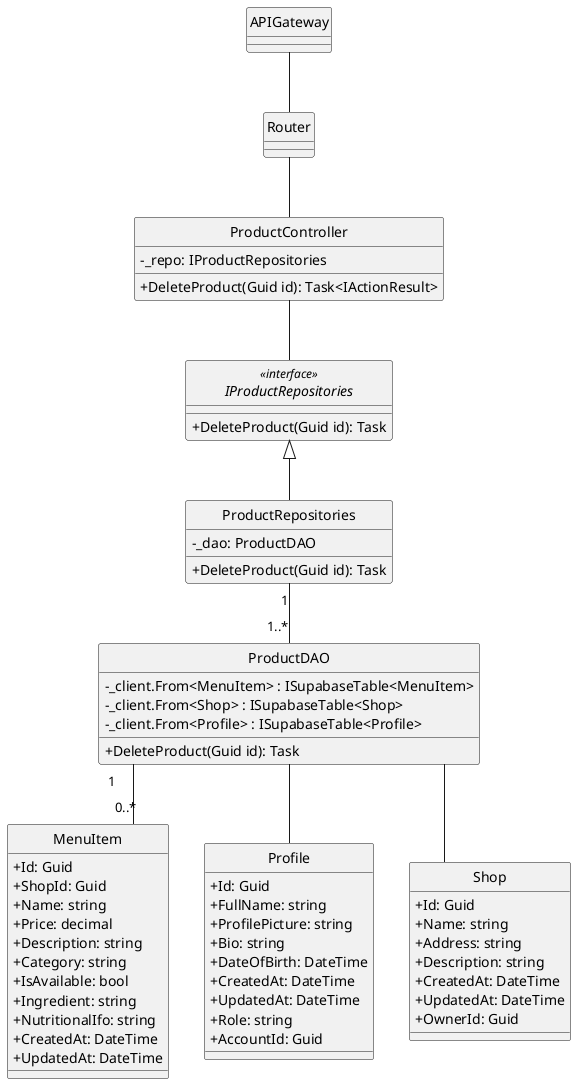 @startuml
hide circle
skinparam classAttributeIconSize 0
skinparam linetype ortho

class APIGateway {
}

class Router {
}

class ProductController {
    - _repo: IProductRepositories
    + DeleteProduct(Guid id): Task<IActionResult>
}

interface IProductRepositories<<interface>> {
    + DeleteProduct(Guid id): Task
}

class ProductRepositories {
    - _dao: ProductDAO
    + DeleteProduct(Guid id): Task
}

class ProductDAO {
    - _client.From<MenuItem> : ISupabaseTable<MenuItem>
    - _client.From<Shop> : ISupabaseTable<Shop>
    - _client.From<Profile> : ISupabaseTable<Profile>
    + DeleteProduct(Guid id): Task
}

class MenuItem {
    + Id: Guid
    + ShopId: Guid
    + Name: string
    + Price: decimal
    + Description: string
    + Category: string
    + IsAvailable: bool
    + Ingredient: string
    + NutritionalIfo: string
    + CreatedAt: DateTime
    + UpdatedAt: DateTime
}

class Profile {
    + Id: Guid
    + FullName: string
    + ProfilePicture: string
    + Bio: string
    + DateOfBirth: DateTime
    + CreatedAt: DateTime
    + UpdatedAt: DateTime
    + Role: string
    + AccountId: Guid
}

class Shop {
    + Id: Guid
    + Name: string
    + Address: string
    + Description: string
    + CreatedAt: DateTime
    + UpdatedAt: DateTime
    + OwnerId: Guid
}

APIGateway -- Router
Router -- ProductController
ProductController -- IProductRepositories
IProductRepositories <|-- ProductRepositories
ProductRepositories "1"--"1..*" ProductDAO
ProductDAO "1" -- "0..*" MenuItem
ProductDAO -- Shop
ProductDAO  --  Profile
@enduml
 